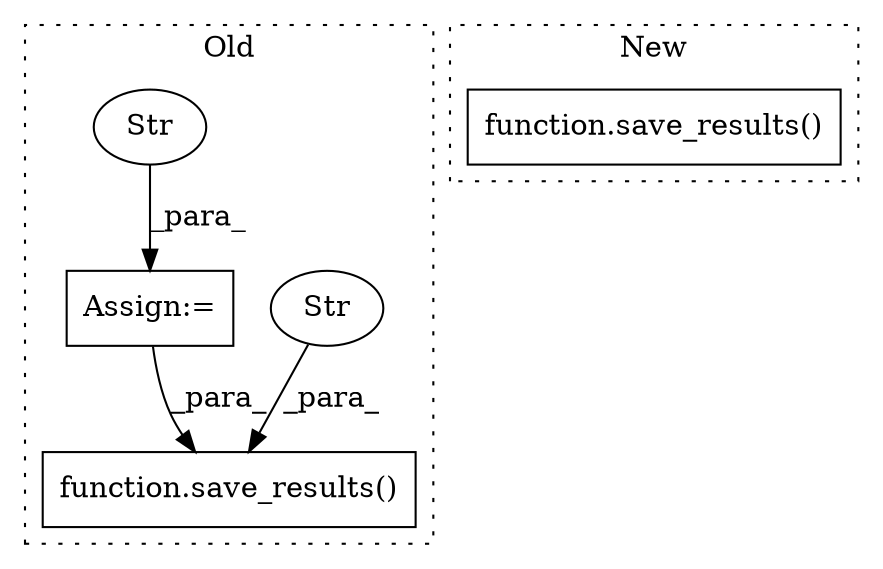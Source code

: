 digraph G {
subgraph cluster0 {
1 [label="function.save_results()" a="75" s="3572,3647" l="13,1" shape="box"];
3 [label="Str" a="66" s="3589" l="34" shape="ellipse"];
4 [label="Assign:=" a="68" s="1626" l="3" shape="box"];
5 [label="Str" a="66" s="1629" l="38" shape="ellipse"];
label = "Old";
style="dotted";
}
subgraph cluster1 {
2 [label="function.save_results()" a="75" s="3887,3946" l="13,1" shape="box"];
label = "New";
style="dotted";
}
3 -> 1 [label="_para_"];
4 -> 1 [label="_para_"];
5 -> 4 [label="_para_"];
}